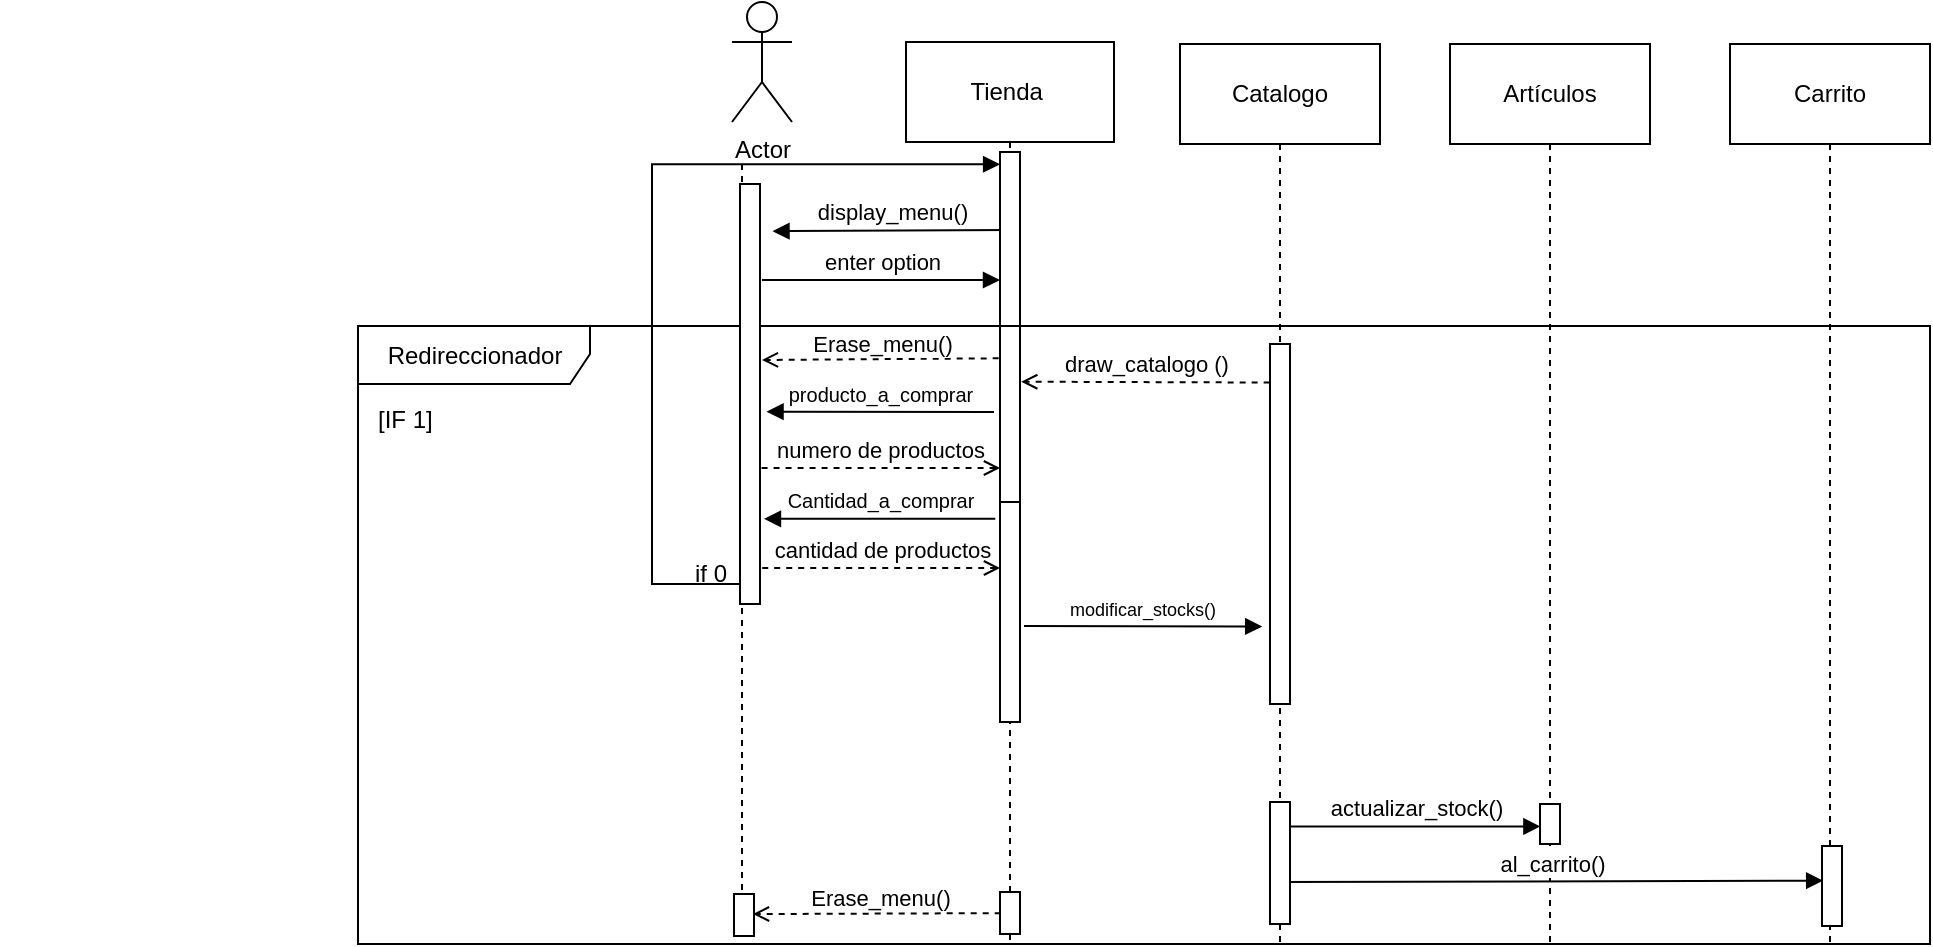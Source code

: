 <mxfile>
    <diagram id="iu8UTEItTF_XXB0HUZB4" name="Page-1">
        <mxGraphModel dx="1085" dy="132" grid="1" gridSize="10" guides="1" tooltips="1" connect="1" arrows="1" fold="1" page="1" pageScale="1" pageWidth="850" pageHeight="1100" math="0" shadow="0">
            <root>
                <mxCell id="0"/>
                <mxCell id="1" parent="0"/>
                <mxCell id="11" value="" style="shape=umlLifeline;perimeter=lifelinePerimeter;whiteSpace=wrap;html=1;container=0;collapsible=0;recursiveResize=0;outlineConnect=0;size=0;" parent="1" vertex="1">
                    <mxGeometry x="-254" y="120" width="740" height="370" as="geometry"/>
                </mxCell>
                <mxCell id="178" value="Actor" style="shape=umlActor;verticalLabelPosition=bottom;verticalAlign=top;html=1;" vertex="1" parent="1">
                    <mxGeometry x="111" y="39" width="30" height="60" as="geometry"/>
                </mxCell>
                <mxCell id="179" value="Tienda&amp;nbsp;" style="shape=umlLifeline;perimeter=lifelinePerimeter;whiteSpace=wrap;html=1;container=1;collapsible=0;recursiveResize=0;outlineConnect=0;size=50;" vertex="1" parent="1">
                    <mxGeometry x="198" y="59" width="104" height="451" as="geometry"/>
                </mxCell>
                <mxCell id="180" value="display_menu()" style="html=1;verticalAlign=bottom;endArrow=block;entryX=1.025;entryY=0.079;entryDx=0;entryDy=0;entryPerimeter=0;" edge="1" parent="179">
                    <mxGeometry width="80" relative="1" as="geometry">
                        <mxPoint x="53" y="94" as="sourcePoint"/>
                        <mxPoint x="-66.75" y="94.59" as="targetPoint"/>
                    </mxGeometry>
                </mxCell>
                <mxCell id="181" value="" style="html=1;points=[];perimeter=orthogonalPerimeter;" vertex="1" parent="179">
                    <mxGeometry x="47" y="230" width="10" height="110" as="geometry"/>
                </mxCell>
                <mxCell id="182" value="" style="html=1;points=[];perimeter=orthogonalPerimeter;" vertex="1" parent="179">
                    <mxGeometry x="47" y="55" width="10" height="175" as="geometry"/>
                </mxCell>
                <mxCell id="183" value="Carrito" style="shape=umlLifeline;perimeter=lifelinePerimeter;whiteSpace=wrap;html=1;container=1;collapsible=0;recursiveResize=0;outlineConnect=0;size=50;" vertex="1" parent="1">
                    <mxGeometry x="610" y="60" width="100" height="450" as="geometry"/>
                </mxCell>
                <mxCell id="184" value="Redireccionador" style="shape=umlFrame;tabWidth=110;tabHeight=30;tabPosition=left;html=1;boundedLbl=1;labelInHeader=1;width=116;height=29;movable=1;resizable=1;rotatable=1;deletable=1;editable=1;connectable=1;" vertex="1" parent="183">
                    <mxGeometry x="-686" y="141" width="786" height="309" as="geometry"/>
                </mxCell>
                <mxCell id="185" value="[IF 1]" style="text" vertex="1" parent="184">
                    <mxGeometry width="100" height="20" relative="1" as="geometry">
                        <mxPoint x="8" y="33" as="offset"/>
                    </mxGeometry>
                </mxCell>
                <mxCell id="192" value="" style="html=1;points=[];perimeter=orthogonalPerimeter;" vertex="1" parent="184">
                    <mxGeometry x="732" y="260" width="10" height="40" as="geometry"/>
                </mxCell>
                <mxCell id="197" value="Catalogo" style="shape=umlLifeline;perimeter=lifelinePerimeter;whiteSpace=wrap;html=1;container=1;collapsible=0;recursiveResize=0;outlineConnect=0;size=50;" vertex="1" parent="1">
                    <mxGeometry x="335" y="60" width="100" height="450" as="geometry"/>
                </mxCell>
                <mxCell id="198" value="Artículos" style="shape=umlLifeline;perimeter=lifelinePerimeter;whiteSpace=wrap;html=1;container=1;collapsible=0;recursiveResize=0;outlineConnect=0;size=50;" vertex="1" parent="1">
                    <mxGeometry x="470" y="60" width="100" height="450" as="geometry"/>
                </mxCell>
                <mxCell id="199" value="" style="html=1;points=[];perimeter=orthogonalPerimeter;" vertex="1" parent="198">
                    <mxGeometry x="45" y="380" width="10" height="20" as="geometry"/>
                </mxCell>
                <mxCell id="200" value="draw_catalogo ()" style="html=1;verticalAlign=bottom;labelBackgroundColor=none;endArrow=open;endFill=0;dashed=1;entryX=0.427;entryY=0.059;entryDx=0;entryDy=0;entryPerimeter=0;exitX=-0.017;exitY=0.107;exitDx=0;exitDy=0;exitPerimeter=0;" edge="1" parent="1" source="219">
                    <mxGeometry width="160" relative="1" as="geometry">
                        <mxPoint x="376.5" y="226" as="sourcePoint"/>
                        <mxPoint x="255.622" y="228.851" as="targetPoint"/>
                    </mxGeometry>
                </mxCell>
                <mxCell id="201" value="numero de productos" style="html=1;verticalAlign=bottom;labelBackgroundColor=none;endArrow=open;endFill=0;dashed=1;" edge="1" parent="1">
                    <mxGeometry width="160" relative="1" as="geometry">
                        <mxPoint x="125.786" y="272" as="sourcePoint"/>
                        <mxPoint x="245" y="272" as="targetPoint"/>
                    </mxGeometry>
                </mxCell>
                <mxCell id="202" value="cantidad de productos" style="html=1;verticalAlign=bottom;labelBackgroundColor=none;endArrow=open;endFill=0;dashed=1;" edge="1" parent="1">
                    <mxGeometry width="160" relative="1" as="geometry">
                        <mxPoint x="126.1" y="322" as="sourcePoint"/>
                        <mxPoint x="245" y="322" as="targetPoint"/>
                    </mxGeometry>
                </mxCell>
                <mxCell id="203" value="enter option" style="html=1;verticalAlign=bottom;endArrow=block;" edge="1" parent="1">
                    <mxGeometry width="80" relative="1" as="geometry">
                        <mxPoint x="126" y="178" as="sourcePoint"/>
                        <mxPoint x="245" y="178" as="targetPoint"/>
                    </mxGeometry>
                </mxCell>
                <mxCell id="204" value="" style="html=1;verticalAlign=bottom;labelBackgroundColor=none;endArrow=open;endFill=0;dashed=1;exitX=-0.066;exitY=0.458;exitDx=0;exitDy=0;exitPerimeter=0;entryX=1.095;entryY=0.419;entryDx=0;entryDy=0;entryPerimeter=0;" edge="1" parent="1" target="224">
                    <mxGeometry width="160" relative="1" as="geometry">
                        <mxPoint x="244.34" y="217.15" as="sourcePoint"/>
                        <mxPoint x="131.95" y="215.37" as="targetPoint"/>
                    </mxGeometry>
                </mxCell>
                <mxCell id="205" value="Erase_menu()" style="edgeLabel;html=1;align=center;verticalAlign=middle;resizable=0;points=[];" vertex="1" connectable="0" parent="204">
                    <mxGeometry x="-0.242" y="-2" relative="1" as="geometry">
                        <mxPoint x="-14" y="-6" as="offset"/>
                    </mxGeometry>
                </mxCell>
                <mxCell id="206" value="&lt;font style=&quot;font-size: 10px;&quot;&gt;Cantidad_a_comprar&lt;/font&gt;" style="html=1;verticalAlign=bottom;endArrow=block;entryX=0.898;entryY=0.679;entryDx=0;entryDy=0;entryPerimeter=0;exitX=-0.037;exitY=0.667;exitDx=0;exitDy=0;exitPerimeter=0;" edge="1" parent="1">
                    <mxGeometry width="80" relative="1" as="geometry">
                        <mxPoint x="242.63" y="297.37" as="sourcePoint"/>
                        <mxPoint x="126.98" y="297.406" as="targetPoint"/>
                    </mxGeometry>
                </mxCell>
                <mxCell id="207" value="&lt;font style=&quot;font-size: 10px;&quot;&gt;producto_a_comprar&lt;/font&gt;" style="html=1;verticalAlign=bottom;endArrow=block;entryX=1.127;entryY=0.542;entryDx=0;entryDy=0;entryPerimeter=0;" edge="1" parent="1">
                    <mxGeometry width="80" relative="1" as="geometry">
                        <mxPoint x="242" y="244" as="sourcePoint"/>
                        <mxPoint x="128.27" y="243.82" as="targetPoint"/>
                    </mxGeometry>
                </mxCell>
                <mxCell id="208" value="&lt;font style=&quot;font-size: 9px;&quot;&gt;modificar_stocks()&lt;/font&gt;" style="html=1;verticalAlign=bottom;endArrow=block;entryX=-0.09;entryY=0.283;entryDx=0;entryDy=0;entryPerimeter=0;" edge="1" parent="1">
                    <mxGeometry x="-0.005" width="80" relative="1" as="geometry">
                        <mxPoint x="257" y="351" as="sourcePoint"/>
                        <mxPoint x="376.1" y="351.264" as="targetPoint"/>
                        <mxPoint as="offset"/>
                    </mxGeometry>
                </mxCell>
                <mxCell id="209" value="actualizar_stock()" style="html=1;verticalAlign=bottom;endArrow=block;entryX=0.02;entryY=0.962;entryDx=0;entryDy=0;entryPerimeter=0;startArrow=none;" edge="1" parent="1">
                    <mxGeometry width="80" relative="1" as="geometry">
                        <mxPoint x="390" y="451.24" as="sourcePoint"/>
                        <mxPoint x="515.2" y="451.24" as="targetPoint"/>
                    </mxGeometry>
                </mxCell>
                <mxCell id="210" value="al_carrito()" style="html=1;verticalAlign=bottom;endArrow=block;entryX=0.059;entryY=0.142;entryDx=0;entryDy=0;entryPerimeter=0;" edge="1" parent="1">
                    <mxGeometry width="80" relative="1" as="geometry">
                        <mxPoint x="384.944" y="479" as="sourcePoint"/>
                        <mxPoint x="656.59" y="478.341" as="targetPoint"/>
                    </mxGeometry>
                </mxCell>
                <mxCell id="217" value="" style="edgeStyle=orthogonalEdgeStyle;html=1;align=left;spacingLeft=2;endArrow=block;rounded=0;exitX=0.118;exitY=0.393;exitDx=0;exitDy=0;exitPerimeter=0;entryX=0.006;entryY=0.035;entryDx=0;entryDy=0;entryPerimeter=0;" edge="1" parent="1" target="182">
                    <mxGeometry x="0.477" relative="1" as="geometry">
                        <mxPoint x="122.18" y="330.802" as="sourcePoint"/>
                        <Array as="points">
                            <mxPoint x="122" y="327"/>
                            <mxPoint x="121" y="327"/>
                            <mxPoint x="121" y="330"/>
                            <mxPoint x="71" y="330"/>
                            <mxPoint x="71" y="120"/>
                        </Array>
                        <mxPoint x="230" y="120" as="targetPoint"/>
                        <mxPoint as="offset"/>
                    </mxGeometry>
                </mxCell>
                <mxCell id="218" value="if 0" style="text;html=1;align=center;verticalAlign=middle;resizable=0;points=[];autosize=1;strokeColor=none;fillColor=none;" vertex="1" parent="1">
                    <mxGeometry x="80" y="310" width="40" height="30" as="geometry"/>
                </mxCell>
                <mxCell id="219" value="" style="html=1;points=[];perimeter=orthogonalPerimeter;" vertex="1" parent="1">
                    <mxGeometry x="380" y="210" width="10" height="180" as="geometry"/>
                </mxCell>
                <mxCell id="220" value="" style="html=1;verticalAlign=bottom;endArrow=none;entryX=0.02;entryY=0.962;entryDx=0;entryDy=0;entryPerimeter=0;" edge="1" parent="1" target="221">
                    <mxGeometry width="80" relative="1" as="geometry">
                        <mxPoint x="385" y="451" as="sourcePoint"/>
                        <mxPoint x="515.2" y="450.69" as="targetPoint"/>
                    </mxGeometry>
                </mxCell>
                <mxCell id="221" value="" style="html=1;points=[];perimeter=orthogonalPerimeter;" vertex="1" parent="1">
                    <mxGeometry x="380" y="439" width="10" height="61" as="geometry"/>
                </mxCell>
                <mxCell id="224" value="" style="html=1;points=[];perimeter=orthogonalPerimeter;" vertex="1" parent="1">
                    <mxGeometry x="115" y="130" width="10" height="210" as="geometry"/>
                </mxCell>
                <mxCell id="225" value="" style="html=1;verticalAlign=bottom;labelBackgroundColor=none;endArrow=open;endFill=0;dashed=1;exitX=-0.066;exitY=0.458;exitDx=0;exitDy=0;exitPerimeter=0;entryX=0.948;entryY=0.478;entryDx=0;entryDy=0;entryPerimeter=0;" edge="1" parent="1" target="228">
                    <mxGeometry width="160" relative="1" as="geometry">
                        <mxPoint x="245.34" y="494.57" as="sourcePoint"/>
                        <mxPoint x="132.08" y="495.9" as="targetPoint"/>
                    </mxGeometry>
                </mxCell>
                <mxCell id="226" value="Erase_menu()" style="edgeLabel;html=1;align=center;verticalAlign=middle;resizable=0;points=[];" vertex="1" connectable="0" parent="225">
                    <mxGeometry x="-0.242" y="-2" relative="1" as="geometry">
                        <mxPoint x="-14" y="-6" as="offset"/>
                    </mxGeometry>
                </mxCell>
                <mxCell id="227" value="" style="html=1;points=[];perimeter=orthogonalPerimeter;" vertex="1" parent="1">
                    <mxGeometry x="245" y="484" width="10" height="21" as="geometry"/>
                </mxCell>
                <mxCell id="228" value="" style="html=1;points=[];perimeter=orthogonalPerimeter;" vertex="1" parent="1">
                    <mxGeometry x="112" y="485" width="10" height="21" as="geometry"/>
                </mxCell>
            </root>
        </mxGraphModel>
    </diagram>
</mxfile>